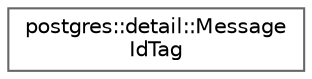 digraph "Graphical Class Hierarchy"
{
 // LATEX_PDF_SIZE
  bgcolor="transparent";
  edge [fontname=Helvetica,fontsize=10,labelfontname=Helvetica,labelfontsize=10];
  node [fontname=Helvetica,fontsize=10,shape=box,height=0.2,width=0.4];
  rankdir="LR";
  Node0 [id="Node000000",label="postgres::detail::Message\lIdTag",height=0.2,width=0.4,color="grey40", fillcolor="white", style="filled",URL="$structpostgres_1_1detail_1_1_message_id_tag.html",tooltip="Тег для идентификатора сообщения."];
}
